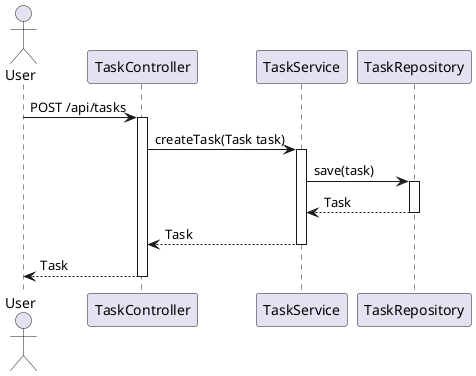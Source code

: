 @startuml
actor User
User -> TaskController : POST /api/tasks
activate TaskController
TaskController -> TaskService : createTask(Task task)
activate TaskService
TaskService -> TaskRepository : save(task)
activate TaskRepository
TaskRepository --> TaskService : Task
deactivate TaskRepository
TaskService --> TaskController : Task
deactivate TaskService
TaskController --> User : Task
deactivate TaskController
@enduml
